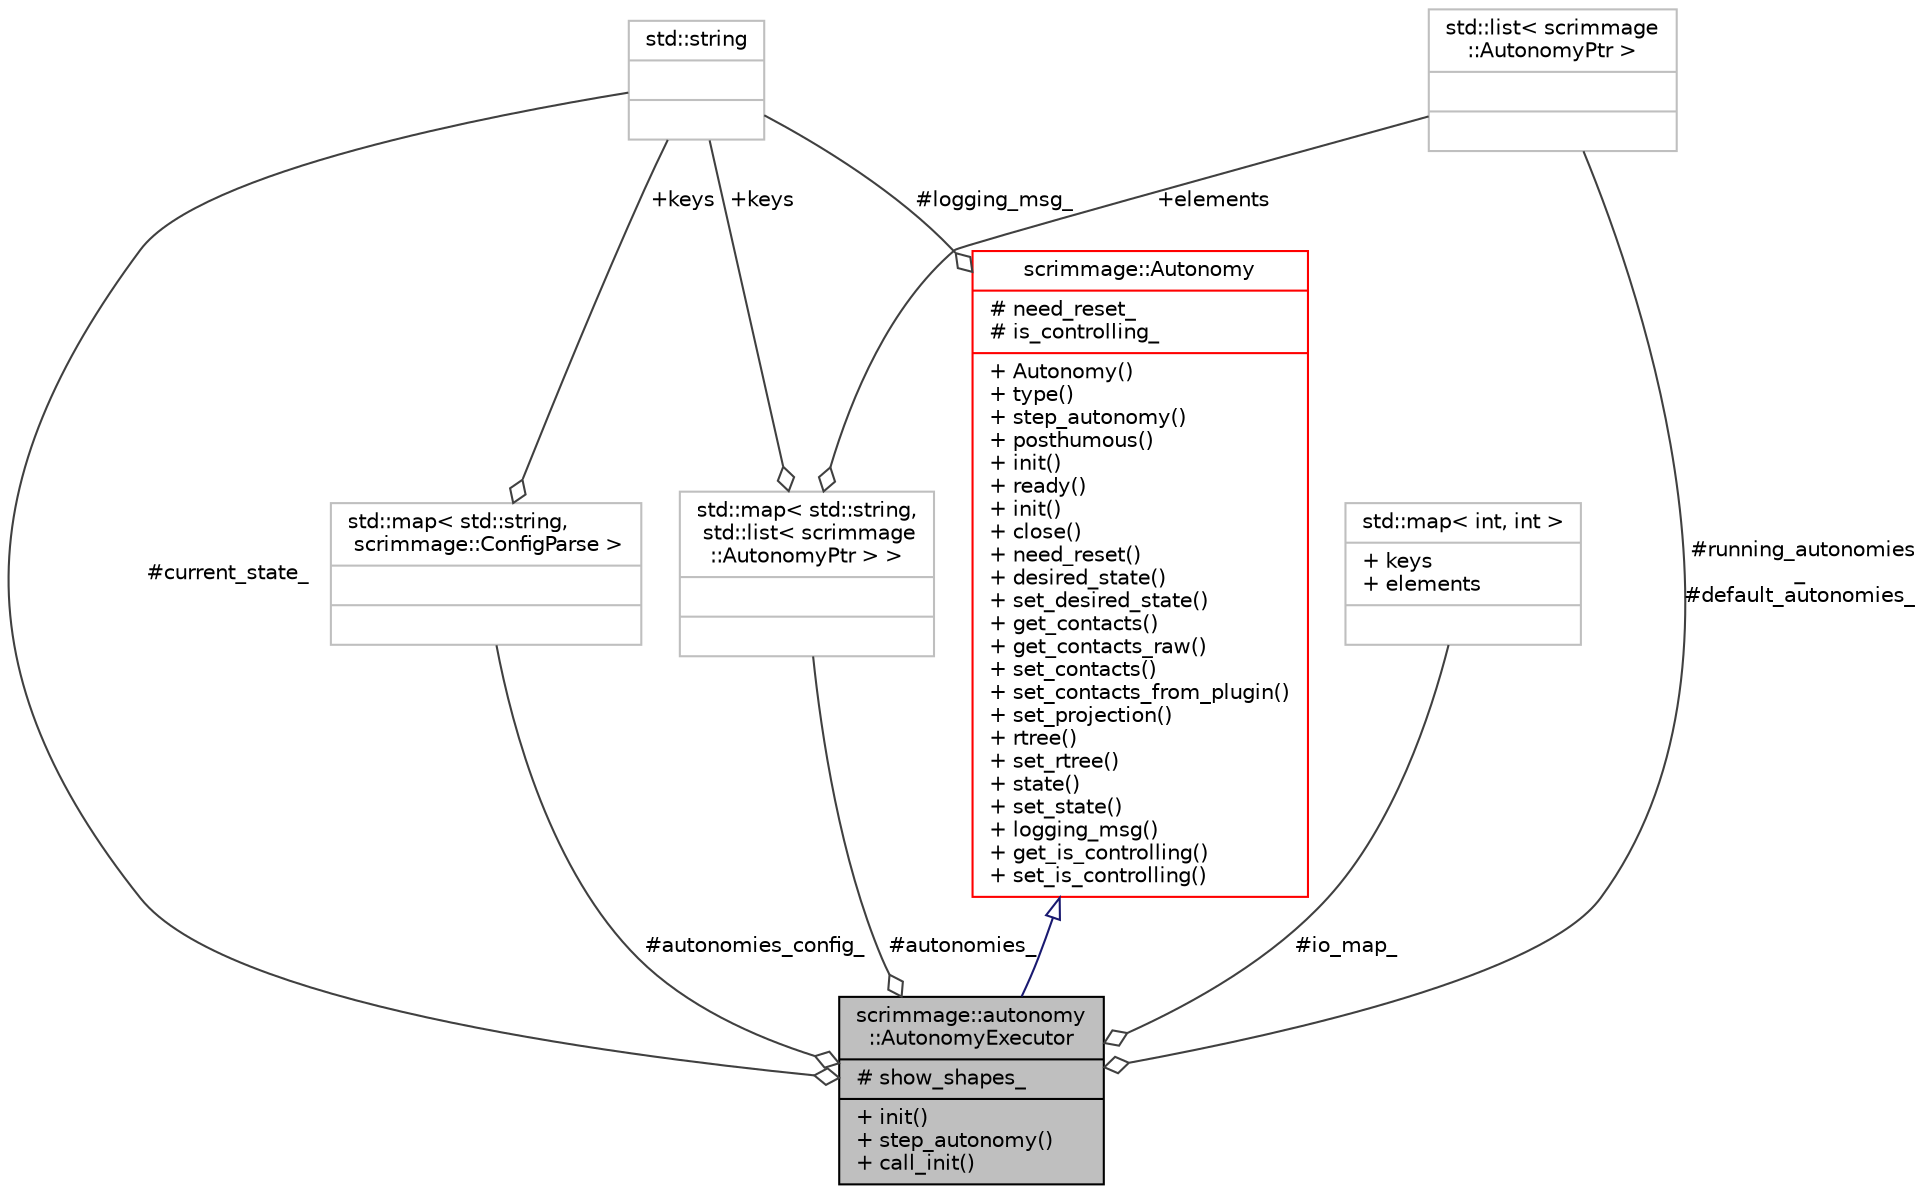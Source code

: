 digraph "scrimmage::autonomy::AutonomyExecutor"
{
 // LATEX_PDF_SIZE
  edge [fontname="Helvetica",fontsize="10",labelfontname="Helvetica",labelfontsize="10"];
  node [fontname="Helvetica",fontsize="10",shape=record];
  Node1 [label="{scrimmage::autonomy\l::AutonomyExecutor\n|# show_shapes_\l|+ init()\l+ step_autonomy()\l+ call_init()\l}",height=0.2,width=0.4,color="black", fillcolor="grey75", style="filled", fontcolor="black",tooltip=" "];
  Node2 -> Node1 [dir="back",color="midnightblue",fontsize="10",style="solid",arrowtail="onormal",fontname="Helvetica"];
  Node2 [label="{scrimmage::Autonomy\n|# need_reset_\l# is_controlling_\l|+ Autonomy()\l+ type()\l+ step_autonomy()\l+ posthumous()\l+ init()\l+ ready()\l+ init()\l+ close()\l+ need_reset()\l+ desired_state()\l+ set_desired_state()\l+ get_contacts()\l+ get_contacts_raw()\l+ set_contacts()\l+ set_contacts_from_plugin()\l+ set_projection()\l+ rtree()\l+ set_rtree()\l+ state()\l+ set_state()\l+ logging_msg()\l+ get_is_controlling()\l+ set_is_controlling()\l}",height=0.2,width=0.4,color="red", fillcolor="white", style="filled",URL="$classscrimmage_1_1Autonomy.html",tooltip=" "];
  Node6 -> Node2 [color="grey25",fontsize="10",style="solid",label=" #logging_msg_" ,arrowhead="odiamond",fontname="Helvetica"];
  Node6 [label="{std::string\n||}",height=0.2,width=0.4,color="grey75", fillcolor="white", style="filled",tooltip="STL class."];
  Node93 -> Node1 [color="grey25",fontsize="10",style="solid",label=" #autonomies_" ,arrowhead="odiamond",fontname="Helvetica"];
  Node93 [label="{std::map\< std::string,\l std::list\< scrimmage\l::AutonomyPtr \> \>\n||}",height=0.2,width=0.4,color="grey75", fillcolor="white", style="filled",tooltip=" "];
  Node6 -> Node93 [color="grey25",fontsize="10",style="solid",label=" +keys" ,arrowhead="odiamond",fontname="Helvetica"];
  Node94 -> Node93 [color="grey25",fontsize="10",style="solid",label=" +elements" ,arrowhead="odiamond",fontname="Helvetica"];
  Node94 [label="{std::list\< scrimmage\l::AutonomyPtr \>\n||}",height=0.2,width=0.4,color="grey75", fillcolor="white", style="filled",tooltip=" "];
  Node67 -> Node1 [color="grey25",fontsize="10",style="solid",label=" #io_map_" ,arrowhead="odiamond",fontname="Helvetica"];
  Node67 [label="{std::map\< int, int \>\n|+ keys\l+ elements\l|}",height=0.2,width=0.4,color="grey75", fillcolor="white", style="filled",tooltip=" "];
  Node6 -> Node1 [color="grey25",fontsize="10",style="solid",label=" #current_state_" ,arrowhead="odiamond",fontname="Helvetica"];
  Node94 -> Node1 [color="grey25",fontsize="10",style="solid",label=" #running_autonomies\l_\n#default_autonomies_" ,arrowhead="odiamond",fontname="Helvetica"];
  Node95 -> Node1 [color="grey25",fontsize="10",style="solid",label=" #autonomies_config_" ,arrowhead="odiamond",fontname="Helvetica"];
  Node95 [label="{std::map\< std::string,\l scrimmage::ConfigParse \>\n||}",height=0.2,width=0.4,color="grey75", fillcolor="white", style="filled",tooltip=" "];
  Node6 -> Node95 [color="grey25",fontsize="10",style="solid",label=" +keys" ,arrowhead="odiamond",fontname="Helvetica"];
}
